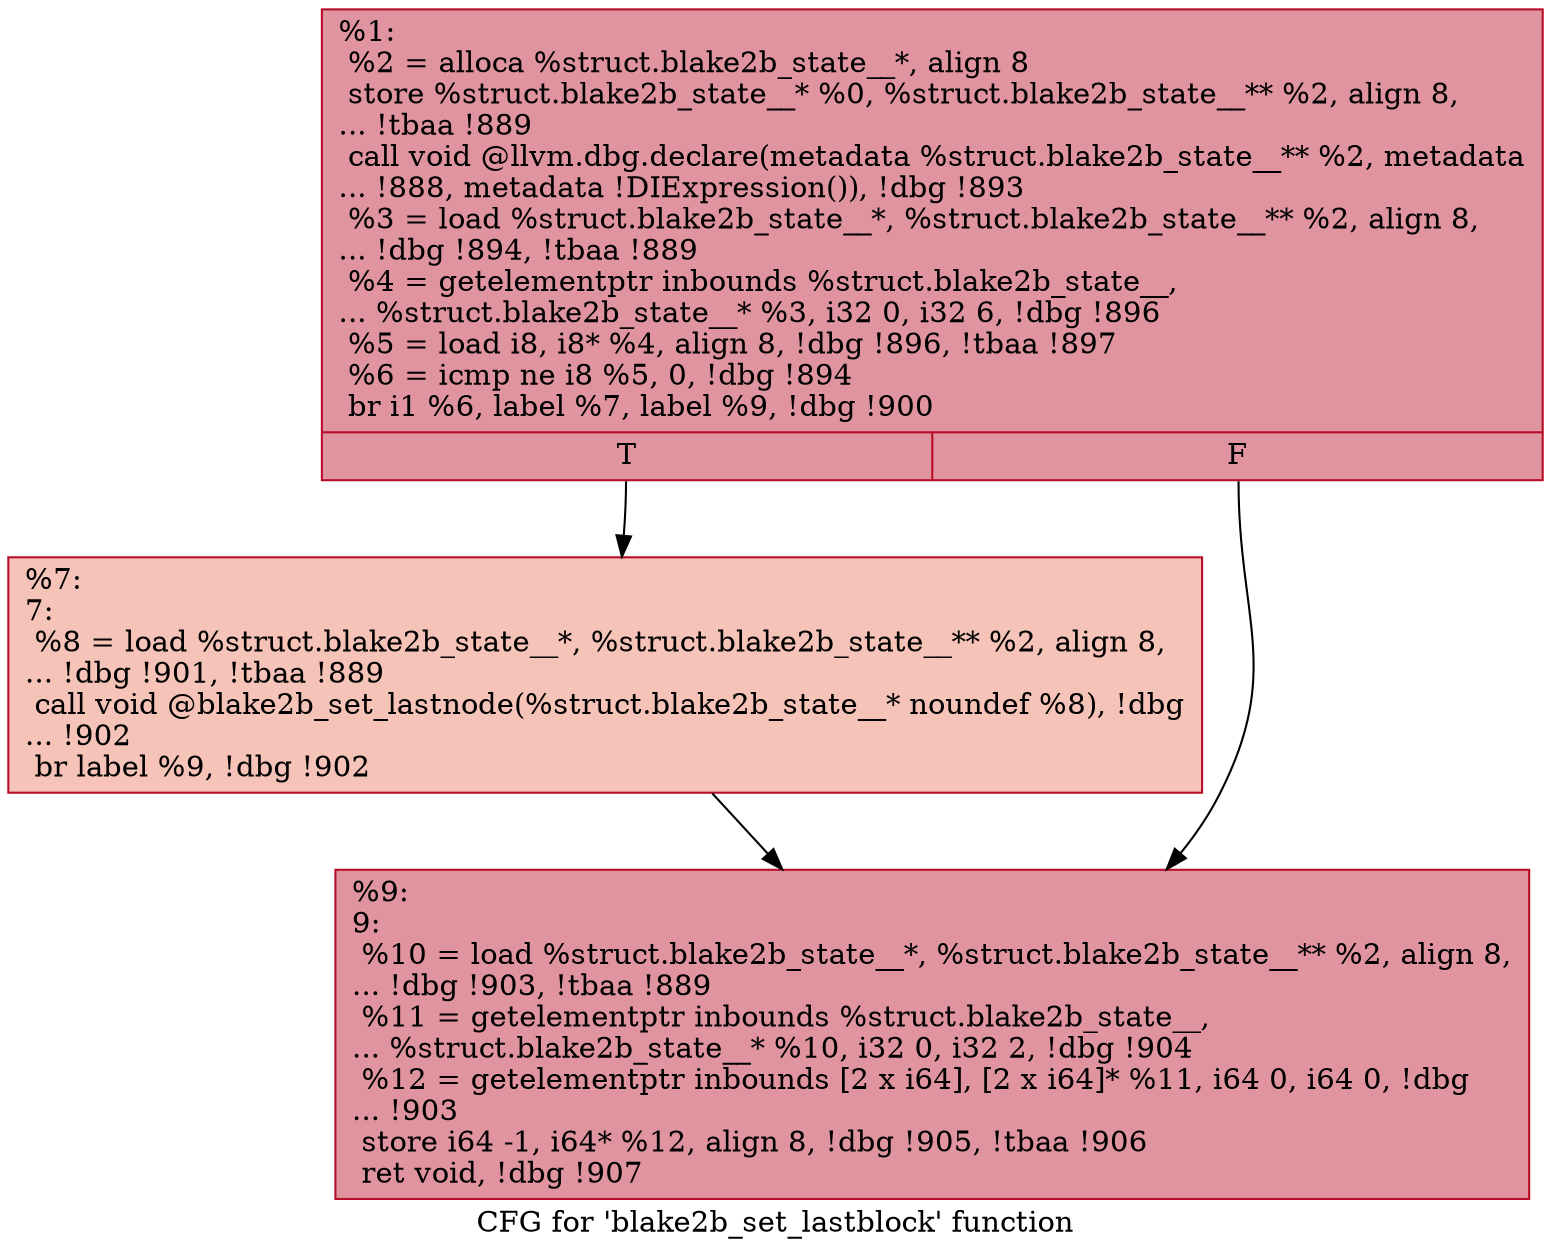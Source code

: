 digraph "CFG for 'blake2b_set_lastblock' function" {
	label="CFG for 'blake2b_set_lastblock' function";

	Node0x127f5b0 [shape=record,color="#b70d28ff", style=filled, fillcolor="#b70d2870",label="{%1:\l  %2 = alloca %struct.blake2b_state__*, align 8\l  store %struct.blake2b_state__* %0, %struct.blake2b_state__** %2, align 8,\l... !tbaa !889\l  call void @llvm.dbg.declare(metadata %struct.blake2b_state__** %2, metadata\l... !888, metadata !DIExpression()), !dbg !893\l  %3 = load %struct.blake2b_state__*, %struct.blake2b_state__** %2, align 8,\l... !dbg !894, !tbaa !889\l  %4 = getelementptr inbounds %struct.blake2b_state__,\l... %struct.blake2b_state__* %3, i32 0, i32 6, !dbg !896\l  %5 = load i8, i8* %4, align 8, !dbg !896, !tbaa !897\l  %6 = icmp ne i8 %5, 0, !dbg !894\l  br i1 %6, label %7, label %9, !dbg !900\l|{<s0>T|<s1>F}}"];
	Node0x127f5b0:s0 -> Node0x127ffd0;
	Node0x127f5b0:s1 -> Node0x1280020;
	Node0x127ffd0 [shape=record,color="#b70d28ff", style=filled, fillcolor="#e8765c70",label="{%7:\l7:                                                \l  %8 = load %struct.blake2b_state__*, %struct.blake2b_state__** %2, align 8,\l... !dbg !901, !tbaa !889\l  call void @blake2b_set_lastnode(%struct.blake2b_state__* noundef %8), !dbg\l... !902\l  br label %9, !dbg !902\l}"];
	Node0x127ffd0 -> Node0x1280020;
	Node0x1280020 [shape=record,color="#b70d28ff", style=filled, fillcolor="#b70d2870",label="{%9:\l9:                                                \l  %10 = load %struct.blake2b_state__*, %struct.blake2b_state__** %2, align 8,\l... !dbg !903, !tbaa !889\l  %11 = getelementptr inbounds %struct.blake2b_state__,\l... %struct.blake2b_state__* %10, i32 0, i32 2, !dbg !904\l  %12 = getelementptr inbounds [2 x i64], [2 x i64]* %11, i64 0, i64 0, !dbg\l... !903\l  store i64 -1, i64* %12, align 8, !dbg !905, !tbaa !906\l  ret void, !dbg !907\l}"];
}

